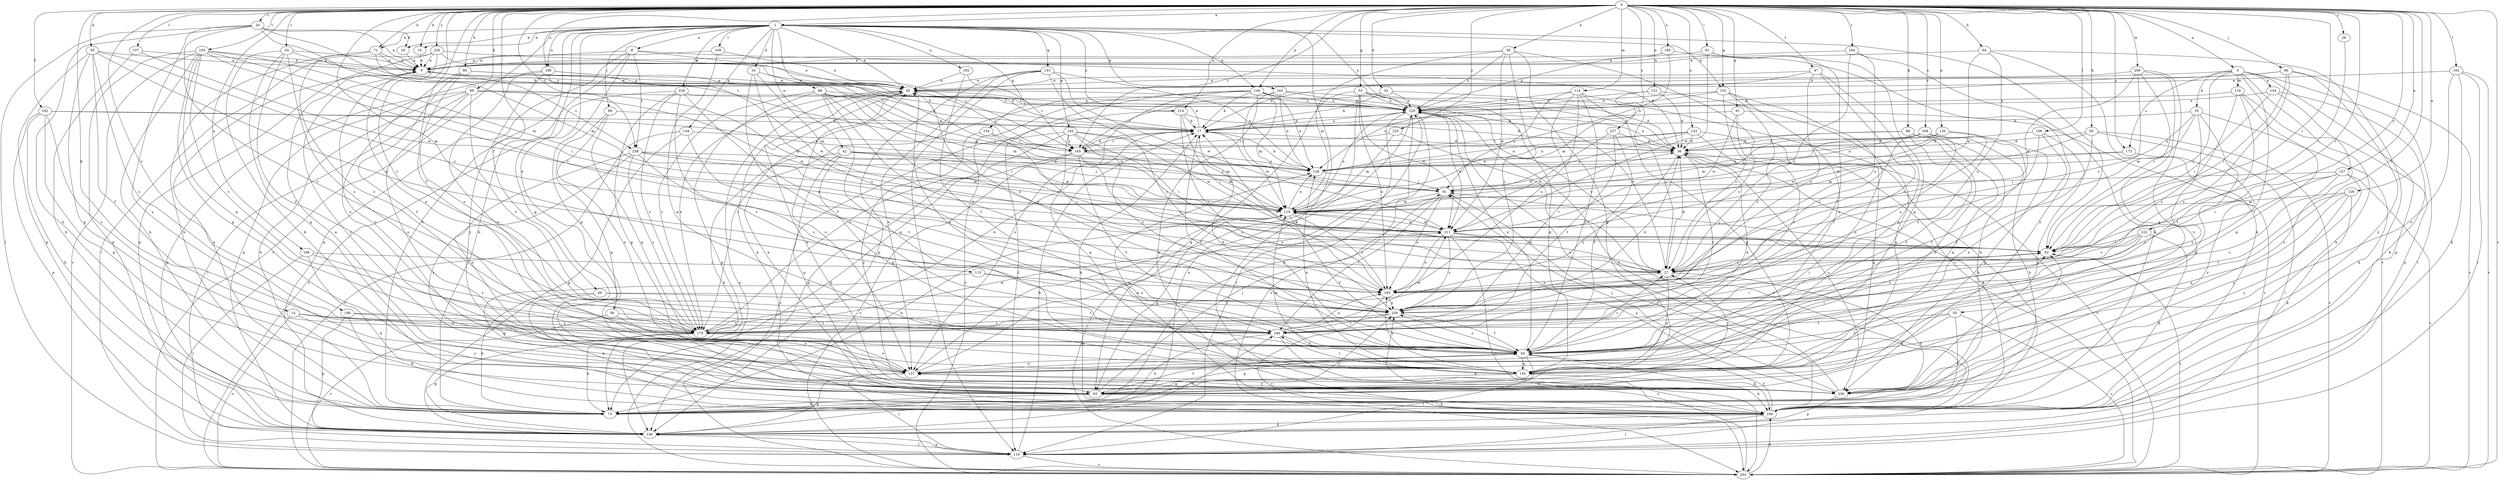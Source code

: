 strict digraph  {
0;
1;
3;
8;
9;
14;
15;
16;
17;
20;
24;
26;
27;
30;
32;
33;
35;
36;
38;
39;
42;
45;
47;
49;
50;
54;
55;
61;
63;
64;
65;
66;
71;
73;
81;
82;
86;
88;
89;
91;
98;
99;
100;
102;
107;
108;
109;
110;
114;
115;
116;
119;
120;
121;
126;
127;
128;
133;
134;
137;
140;
143;
144;
145;
146;
152;
153;
154;
155;
164;
165;
169;
173;
175;
182;
183;
184;
185;
186;
188;
192;
193;
196;
202;
208;
211;
214;
220;
222;
225;
226;
228;
230;
237;
238;
239;
0 -> 1  [label=a];
0 -> 3  [label=a];
0 -> 14  [label=b];
0 -> 15  [label=b];
0 -> 20  [label=c];
0 -> 24  [label=c];
0 -> 26  [label=c];
0 -> 27  [label=c];
0 -> 30  [label=d];
0 -> 32  [label=d];
0 -> 38  [label=e];
0 -> 47  [label=f];
0 -> 49  [label=f];
0 -> 50  [label=f];
0 -> 54  [label=f];
0 -> 55  [label=g];
0 -> 61  [label=g];
0 -> 64  [label=h];
0 -> 65  [label=h];
0 -> 66  [label=h];
0 -> 71  [label=h];
0 -> 81  [label=i];
0 -> 82  [label=i];
0 -> 86  [label=j];
0 -> 98  [label=k];
0 -> 99  [label=k];
0 -> 102  [label=l];
0 -> 107  [label=l];
0 -> 108  [label=l];
0 -> 114  [label=m];
0 -> 115  [label=m];
0 -> 120  [label=n];
0 -> 121  [label=n];
0 -> 126  [label=n];
0 -> 127  [label=n];
0 -> 133  [label=o];
0 -> 140  [label=p];
0 -> 152  [label=q];
0 -> 164  [label=r];
0 -> 165  [label=r];
0 -> 169  [label=s];
0 -> 173  [label=s];
0 -> 182  [label=t];
0 -> 183  [label=t];
0 -> 184  [label=t];
0 -> 185  [label=u];
0 -> 186  [label=u];
0 -> 188  [label=u];
0 -> 196  [label=v];
0 -> 202  [label=v];
0 -> 208  [label=w];
0 -> 214  [label=x];
0 -> 222  [label=y];
0 -> 225  [label=y];
0 -> 226  [label=y];
0 -> 237  [label=z];
0 -> 238  [label=z];
1 -> 8  [label=a];
1 -> 15  [label=b];
1 -> 16  [label=b];
1 -> 33  [label=d];
1 -> 39  [label=e];
1 -> 42  [label=e];
1 -> 45  [label=e];
1 -> 63  [label=g];
1 -> 71  [label=h];
1 -> 73  [label=h];
1 -> 82  [label=i];
1 -> 88  [label=j];
1 -> 89  [label=j];
1 -> 100  [label=k];
1 -> 109  [label=l];
1 -> 140  [label=p];
1 -> 143  [label=p];
1 -> 144  [label=p];
1 -> 145  [label=p];
1 -> 152  [label=q];
1 -> 153  [label=q];
1 -> 154  [label=q];
1 -> 188  [label=u];
1 -> 192  [label=u];
1 -> 202  [label=v];
1 -> 214  [label=x];
1 -> 220  [label=x];
1 -> 228  [label=y];
3 -> 35  [label=d];
3 -> 45  [label=e];
3 -> 54  [label=f];
3 -> 73  [label=h];
3 -> 82  [label=i];
3 -> 110  [label=l];
3 -> 116  [label=m];
3 -> 134  [label=o];
3 -> 146  [label=p];
3 -> 173  [label=s];
8 -> 9  [label=a];
8 -> 36  [label=d];
8 -> 45  [label=e];
8 -> 63  [label=g];
8 -> 73  [label=h];
8 -> 146  [label=p];
8 -> 238  [label=z];
9 -> 45  [label=e];
9 -> 230  [label=y];
9 -> 238  [label=z];
14 -> 175  [label=s];
14 -> 184  [label=t];
14 -> 202  [label=v];
14 -> 230  [label=y];
15 -> 9  [label=a];
16 -> 9  [label=a];
17 -> 36  [label=d];
17 -> 45  [label=e];
17 -> 54  [label=f];
17 -> 119  [label=m];
17 -> 165  [label=r];
17 -> 220  [label=x];
20 -> 9  [label=a];
20 -> 16  [label=b];
20 -> 17  [label=b];
20 -> 73  [label=h];
20 -> 110  [label=l];
20 -> 165  [label=r];
20 -> 184  [label=t];
20 -> 230  [label=y];
24 -> 9  [label=a];
24 -> 54  [label=f];
24 -> 63  [label=g];
24 -> 100  [label=k];
24 -> 165  [label=r];
24 -> 175  [label=s];
26 -> 82  [label=i];
27 -> 36  [label=d];
27 -> 73  [label=h];
27 -> 119  [label=m];
27 -> 155  [label=q];
27 -> 193  [label=u];
30 -> 9  [label=a];
30 -> 27  [label=c];
30 -> 54  [label=f];
30 -> 63  [label=g];
30 -> 146  [label=p];
30 -> 175  [label=s];
30 -> 193  [label=u];
32 -> 17  [label=b];
32 -> 100  [label=k];
32 -> 165  [label=r];
32 -> 220  [label=x];
33 -> 45  [label=e];
33 -> 54  [label=f];
33 -> 119  [label=m];
33 -> 193  [label=u];
35 -> 17  [label=b];
35 -> 63  [label=g];
35 -> 100  [label=k];
35 -> 119  [label=m];
35 -> 128  [label=n];
35 -> 137  [label=o];
36 -> 128  [label=n];
36 -> 175  [label=s];
36 -> 184  [label=t];
36 -> 202  [label=v];
36 -> 220  [label=x];
36 -> 230  [label=y];
38 -> 9  [label=a];
38 -> 63  [label=g];
38 -> 119  [label=m];
38 -> 202  [label=v];
38 -> 211  [label=w];
38 -> 220  [label=x];
38 -> 239  [label=z];
39 -> 137  [label=o];
39 -> 184  [label=t];
39 -> 202  [label=v];
42 -> 63  [label=g];
42 -> 73  [label=h];
42 -> 91  [label=j];
42 -> 119  [label=m];
42 -> 128  [label=n];
42 -> 155  [label=q];
45 -> 9  [label=a];
45 -> 100  [label=k];
45 -> 137  [label=o];
45 -> 165  [label=r];
45 -> 175  [label=s];
45 -> 220  [label=x];
47 -> 17  [label=b];
47 -> 45  [label=e];
47 -> 155  [label=q];
47 -> 193  [label=u];
47 -> 239  [label=z];
49 -> 73  [label=h];
49 -> 100  [label=k];
49 -> 184  [label=t];
49 -> 239  [label=z];
50 -> 54  [label=f];
50 -> 73  [label=h];
50 -> 155  [label=q];
50 -> 184  [label=t];
50 -> 202  [label=v];
54 -> 17  [label=b];
54 -> 27  [label=c];
54 -> 36  [label=d];
54 -> 45  [label=e];
54 -> 63  [label=g];
54 -> 82  [label=i];
54 -> 100  [label=k];
54 -> 110  [label=l];
54 -> 137  [label=o];
54 -> 155  [label=q];
54 -> 220  [label=x];
54 -> 239  [label=z];
55 -> 36  [label=d];
55 -> 63  [label=g];
55 -> 137  [label=o];
55 -> 155  [label=q];
55 -> 193  [label=u];
55 -> 211  [label=w];
55 -> 220  [label=x];
61 -> 17  [label=b];
61 -> 27  [label=c];
61 -> 202  [label=v];
61 -> 211  [label=w];
63 -> 9  [label=a];
63 -> 54  [label=f];
63 -> 73  [label=h];
63 -> 91  [label=j];
63 -> 100  [label=k];
64 -> 9  [label=a];
64 -> 100  [label=k];
64 -> 193  [label=u];
64 -> 202  [label=v];
64 -> 211  [label=w];
65 -> 36  [label=d];
65 -> 54  [label=f];
65 -> 110  [label=l];
65 -> 119  [label=m];
65 -> 202  [label=v];
66 -> 17  [label=b];
66 -> 45  [label=e];
66 -> 54  [label=f];
66 -> 137  [label=o];
66 -> 175  [label=s];
71 -> 9  [label=a];
71 -> 73  [label=h];
71 -> 119  [label=m];
71 -> 175  [label=s];
71 -> 220  [label=x];
73 -> 9  [label=a];
73 -> 239  [label=z];
81 -> 9  [label=a];
81 -> 54  [label=f];
81 -> 155  [label=q];
81 -> 211  [label=w];
82 -> 27  [label=c];
82 -> 91  [label=j];
86 -> 17  [label=b];
86 -> 45  [label=e];
86 -> 82  [label=i];
86 -> 175  [label=s];
86 -> 202  [label=v];
86 -> 230  [label=y];
88 -> 17  [label=b];
88 -> 63  [label=g];
88 -> 137  [label=o];
88 -> 155  [label=q];
89 -> 82  [label=i];
89 -> 91  [label=j];
89 -> 119  [label=m];
89 -> 146  [label=p];
89 -> 155  [label=q];
89 -> 175  [label=s];
89 -> 193  [label=u];
89 -> 220  [label=x];
89 -> 239  [label=z];
91 -> 119  [label=m];
91 -> 184  [label=t];
91 -> 193  [label=u];
98 -> 36  [label=d];
98 -> 54  [label=f];
98 -> 73  [label=h];
98 -> 128  [label=n];
98 -> 137  [label=o];
98 -> 155  [label=q];
99 -> 73  [label=h];
99 -> 110  [label=l];
99 -> 119  [label=m];
99 -> 137  [label=o];
99 -> 146  [label=p];
99 -> 184  [label=t];
99 -> 211  [label=w];
99 -> 220  [label=x];
100 -> 17  [label=b];
100 -> 36  [label=d];
100 -> 45  [label=e];
100 -> 54  [label=f];
100 -> 91  [label=j];
100 -> 110  [label=l];
100 -> 128  [label=n];
100 -> 146  [label=p];
100 -> 220  [label=x];
102 -> 45  [label=e];
102 -> 100  [label=k];
102 -> 110  [label=l];
102 -> 137  [label=o];
102 -> 202  [label=v];
107 -> 9  [label=a];
107 -> 73  [label=h];
107 -> 211  [label=w];
108 -> 36  [label=d];
108 -> 137  [label=o];
108 -> 230  [label=y];
108 -> 239  [label=z];
109 -> 9  [label=a];
109 -> 45  [label=e];
109 -> 155  [label=q];
110 -> 17  [label=b];
110 -> 146  [label=p];
110 -> 202  [label=v];
114 -> 27  [label=c];
114 -> 54  [label=f];
114 -> 63  [label=g];
114 -> 91  [label=j];
114 -> 184  [label=t];
114 -> 193  [label=u];
114 -> 220  [label=x];
115 -> 63  [label=g];
115 -> 193  [label=u];
115 -> 239  [label=z];
116 -> 54  [label=f];
116 -> 146  [label=p];
116 -> 155  [label=q];
116 -> 220  [label=x];
116 -> 239  [label=z];
119 -> 36  [label=d];
119 -> 54  [label=f];
119 -> 63  [label=g];
119 -> 73  [label=h];
119 -> 128  [label=n];
119 -> 193  [label=u];
119 -> 211  [label=w];
119 -> 220  [label=x];
120 -> 36  [label=d];
120 -> 63  [label=g];
120 -> 91  [label=j];
120 -> 128  [label=n];
120 -> 193  [label=u];
120 -> 211  [label=w];
121 -> 36  [label=d];
121 -> 63  [label=g];
121 -> 119  [label=m];
121 -> 220  [label=x];
126 -> 100  [label=k];
126 -> 119  [label=m];
126 -> 155  [label=q];
126 -> 184  [label=t];
126 -> 230  [label=y];
127 -> 82  [label=i];
127 -> 91  [label=j];
127 -> 175  [label=s];
127 -> 202  [label=v];
127 -> 230  [label=y];
127 -> 239  [label=z];
128 -> 17  [label=b];
128 -> 91  [label=j];
133 -> 36  [label=d];
133 -> 63  [label=g];
133 -> 91  [label=j];
133 -> 128  [label=n];
133 -> 165  [label=r];
133 -> 239  [label=z];
134 -> 82  [label=i];
134 -> 100  [label=k];
134 -> 220  [label=x];
134 -> 230  [label=y];
137 -> 110  [label=l];
137 -> 146  [label=p];
137 -> 220  [label=x];
137 -> 230  [label=y];
140 -> 17  [label=b];
140 -> 27  [label=c];
140 -> 100  [label=k];
140 -> 110  [label=l];
140 -> 119  [label=m];
140 -> 128  [label=n];
140 -> 137  [label=o];
140 -> 202  [label=v];
140 -> 220  [label=x];
143 -> 36  [label=d];
143 -> 91  [label=j];
143 -> 128  [label=n];
143 -> 175  [label=s];
143 -> 220  [label=x];
144 -> 36  [label=d];
144 -> 146  [label=p];
144 -> 184  [label=t];
144 -> 202  [label=v];
145 -> 82  [label=i];
145 -> 119  [label=m];
145 -> 146  [label=p];
145 -> 155  [label=q];
145 -> 165  [label=r];
145 -> 202  [label=v];
145 -> 211  [label=w];
145 -> 239  [label=z];
146 -> 110  [label=l];
146 -> 184  [label=t];
146 -> 220  [label=x];
152 -> 27  [label=c];
152 -> 54  [label=f];
152 -> 128  [label=n];
152 -> 137  [label=o];
152 -> 220  [label=x];
152 -> 239  [label=z];
153 -> 45  [label=e];
153 -> 110  [label=l];
153 -> 128  [label=n];
153 -> 137  [label=o];
153 -> 146  [label=p];
153 -> 211  [label=w];
153 -> 239  [label=z];
154 -> 27  [label=c];
154 -> 165  [label=r];
154 -> 230  [label=y];
155 -> 27  [label=c];
155 -> 63  [label=g];
155 -> 100  [label=k];
155 -> 119  [label=m];
155 -> 128  [label=n];
155 -> 184  [label=t];
155 -> 193  [label=u];
164 -> 9  [label=a];
164 -> 27  [label=c];
164 -> 100  [label=k];
164 -> 193  [label=u];
165 -> 17  [label=b];
165 -> 27  [label=c];
165 -> 54  [label=f];
165 -> 73  [label=h];
165 -> 119  [label=m];
165 -> 128  [label=n];
165 -> 202  [label=v];
169 -> 27  [label=c];
169 -> 36  [label=d];
169 -> 54  [label=f];
169 -> 73  [label=h];
169 -> 91  [label=j];
169 -> 119  [label=m];
169 -> 193  [label=u];
173 -> 119  [label=m];
173 -> 128  [label=n];
173 -> 230  [label=y];
175 -> 9  [label=a];
175 -> 17  [label=b];
175 -> 73  [label=h];
175 -> 82  [label=i];
175 -> 137  [label=o];
175 -> 146  [label=p];
175 -> 211  [label=w];
182 -> 17  [label=b];
182 -> 63  [label=g];
182 -> 73  [label=h];
182 -> 128  [label=n];
182 -> 146  [label=p];
182 -> 175  [label=s];
183 -> 9  [label=a];
183 -> 27  [label=c];
183 -> 63  [label=g];
183 -> 73  [label=h];
183 -> 82  [label=i];
183 -> 119  [label=m];
183 -> 146  [label=p];
183 -> 155  [label=q];
183 -> 175  [label=s];
183 -> 202  [label=v];
184 -> 54  [label=f];
184 -> 73  [label=h];
184 -> 100  [label=k];
184 -> 193  [label=u];
184 -> 211  [label=w];
185 -> 9  [label=a];
185 -> 128  [label=n];
185 -> 220  [label=x];
185 -> 230  [label=y];
186 -> 27  [label=c];
186 -> 100  [label=k];
186 -> 110  [label=l];
186 -> 175  [label=s];
188 -> 17  [label=b];
188 -> 45  [label=e];
188 -> 137  [label=o];
188 -> 146  [label=p];
188 -> 211  [label=w];
188 -> 230  [label=y];
192 -> 45  [label=e];
192 -> 54  [label=f];
192 -> 165  [label=r];
193 -> 17  [label=b];
193 -> 82  [label=i];
193 -> 202  [label=v];
193 -> 239  [label=z];
196 -> 100  [label=k];
196 -> 146  [label=p];
196 -> 175  [label=s];
196 -> 184  [label=t];
202 -> 45  [label=e];
202 -> 82  [label=i];
202 -> 100  [label=k];
202 -> 119  [label=m];
202 -> 239  [label=z];
208 -> 27  [label=c];
208 -> 45  [label=e];
208 -> 82  [label=i];
208 -> 155  [label=q];
208 -> 211  [label=w];
208 -> 230  [label=y];
211 -> 82  [label=i];
211 -> 119  [label=m];
211 -> 193  [label=u];
211 -> 202  [label=v];
211 -> 230  [label=y];
211 -> 239  [label=z];
214 -> 17  [label=b];
214 -> 36  [label=d];
214 -> 82  [label=i];
214 -> 175  [label=s];
214 -> 193  [label=u];
220 -> 17  [label=b];
220 -> 27  [label=c];
220 -> 73  [label=h];
220 -> 110  [label=l];
220 -> 202  [label=v];
220 -> 211  [label=w];
222 -> 27  [label=c];
222 -> 82  [label=i];
222 -> 100  [label=k];
222 -> 175  [label=s];
222 -> 184  [label=t];
225 -> 110  [label=l];
225 -> 119  [label=m];
225 -> 165  [label=r];
226 -> 9  [label=a];
226 -> 110  [label=l];
226 -> 128  [label=n];
226 -> 137  [label=o];
226 -> 146  [label=p];
226 -> 165  [label=r];
228 -> 63  [label=g];
228 -> 175  [label=s];
228 -> 184  [label=t];
228 -> 193  [label=u];
228 -> 202  [label=v];
228 -> 220  [label=x];
230 -> 45  [label=e];
230 -> 82  [label=i];
230 -> 91  [label=j];
230 -> 137  [label=o];
230 -> 146  [label=p];
230 -> 220  [label=x];
237 -> 36  [label=d];
237 -> 54  [label=f];
237 -> 184  [label=t];
237 -> 211  [label=w];
238 -> 91  [label=j];
238 -> 119  [label=m];
238 -> 128  [label=n];
238 -> 137  [label=o];
238 -> 175  [label=s];
238 -> 230  [label=y];
238 -> 239  [label=z];
239 -> 36  [label=d];
239 -> 45  [label=e];
239 -> 54  [label=f];
239 -> 175  [label=s];
239 -> 184  [label=t];
}
